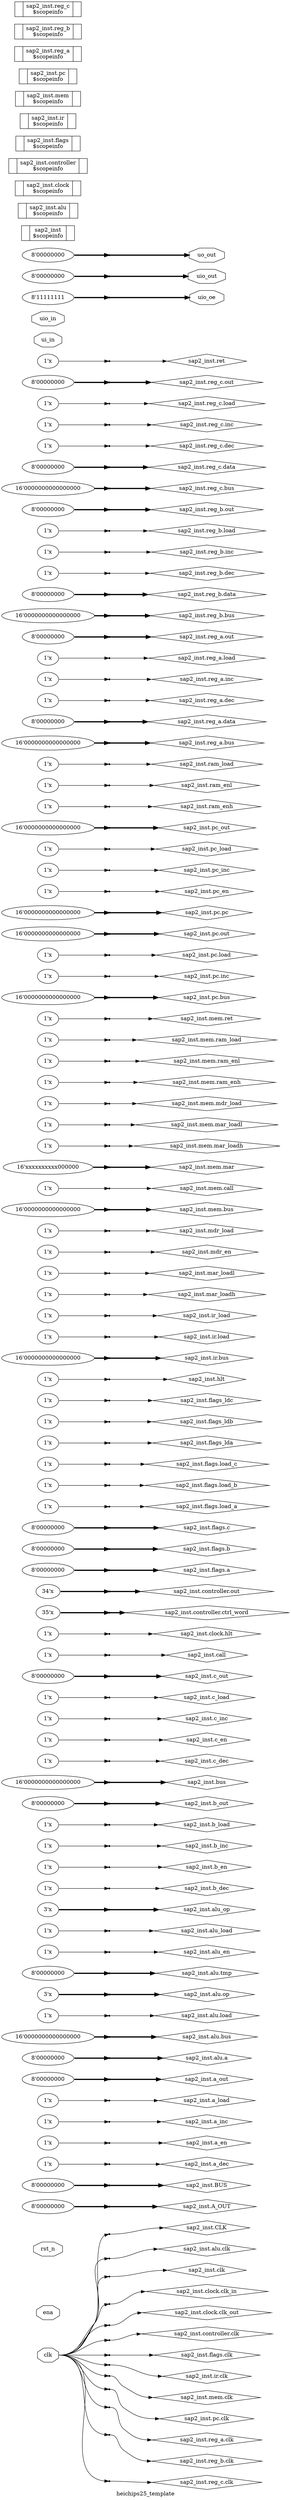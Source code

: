 digraph "heichips25_template" {
label="heichips25_template";
rankdir="LR";
remincross=true;
n1 [ shape=octagon, label="clk", color="black", fontcolor="black"];
n2 [ shape=octagon, label="ena", color="black", fontcolor="black"];
n3 [ shape=octagon, label="rst_n", color="black", fontcolor="black"];
n4 [ shape=diamond, label="sap2_inst.A_OUT", color="black", fontcolor="black"];
n5 [ shape=diamond, label="sap2_inst.BUS", color="black", fontcolor="black"];
n6 [ shape=diamond, label="sap2_inst.CLK", color="black", fontcolor="black"];
n7 [ shape=diamond, label="sap2_inst.a_dec", color="black", fontcolor="black"];
n8 [ shape=diamond, label="sap2_inst.a_en", color="black", fontcolor="black"];
n9 [ shape=diamond, label="sap2_inst.a_inc", color="black", fontcolor="black"];
n10 [ shape=diamond, label="sap2_inst.a_load", color="black", fontcolor="black"];
n11 [ shape=diamond, label="sap2_inst.a_out", color="black", fontcolor="black"];
n12 [ shape=diamond, label="sap2_inst.alu.a", color="black", fontcolor="black"];
n13 [ shape=diamond, label="sap2_inst.alu.bus", color="black", fontcolor="black"];
n14 [ shape=diamond, label="sap2_inst.alu.clk", color="black", fontcolor="black"];
n15 [ shape=diamond, label="sap2_inst.alu.load", color="black", fontcolor="black"];
n16 [ shape=diamond, label="sap2_inst.alu.op", color="black", fontcolor="black"];
n17 [ shape=diamond, label="sap2_inst.alu.tmp", color="black", fontcolor="black"];
n18 [ shape=diamond, label="sap2_inst.alu_en", color="black", fontcolor="black"];
n19 [ shape=diamond, label="sap2_inst.alu_load", color="black", fontcolor="black"];
n20 [ shape=diamond, label="sap2_inst.alu_op", color="black", fontcolor="black"];
n21 [ shape=diamond, label="sap2_inst.b_dec", color="black", fontcolor="black"];
n22 [ shape=diamond, label="sap2_inst.b_en", color="black", fontcolor="black"];
n23 [ shape=diamond, label="sap2_inst.b_inc", color="black", fontcolor="black"];
n24 [ shape=diamond, label="sap2_inst.b_load", color="black", fontcolor="black"];
n25 [ shape=diamond, label="sap2_inst.b_out", color="black", fontcolor="black"];
n26 [ shape=diamond, label="sap2_inst.bus", color="black", fontcolor="black"];
n27 [ shape=diamond, label="sap2_inst.c_dec", color="black", fontcolor="black"];
n28 [ shape=diamond, label="sap2_inst.c_en", color="black", fontcolor="black"];
n29 [ shape=diamond, label="sap2_inst.c_inc", color="black", fontcolor="black"];
n30 [ shape=diamond, label="sap2_inst.c_load", color="black", fontcolor="black"];
n31 [ shape=diamond, label="sap2_inst.c_out", color="black", fontcolor="black"];
n32 [ shape=diamond, label="sap2_inst.call", color="black", fontcolor="black"];
n33 [ shape=diamond, label="sap2_inst.clk", color="black", fontcolor="black"];
n34 [ shape=diamond, label="sap2_inst.clock.clk_in", color="black", fontcolor="black"];
n35 [ shape=diamond, label="sap2_inst.clock.clk_out", color="black", fontcolor="black"];
n36 [ shape=diamond, label="sap2_inst.clock.hlt", color="black", fontcolor="black"];
n37 [ shape=diamond, label="sap2_inst.controller.clk", color="black", fontcolor="black"];
n38 [ shape=diamond, label="sap2_inst.controller.ctrl_word", color="black", fontcolor="black"];
n39 [ shape=diamond, label="sap2_inst.controller.out", color="black", fontcolor="black"];
n40 [ shape=diamond, label="sap2_inst.flags.a", color="black", fontcolor="black"];
n41 [ shape=diamond, label="sap2_inst.flags.b", color="black", fontcolor="black"];
n42 [ shape=diamond, label="sap2_inst.flags.c", color="black", fontcolor="black"];
n43 [ shape=diamond, label="sap2_inst.flags.clk", color="black", fontcolor="black"];
n44 [ shape=diamond, label="sap2_inst.flags.load_a", color="black", fontcolor="black"];
n45 [ shape=diamond, label="sap2_inst.flags.load_b", color="black", fontcolor="black"];
n46 [ shape=diamond, label="sap2_inst.flags.load_c", color="black", fontcolor="black"];
n47 [ shape=diamond, label="sap2_inst.flags_lda", color="black", fontcolor="black"];
n48 [ shape=diamond, label="sap2_inst.flags_ldb", color="black", fontcolor="black"];
n49 [ shape=diamond, label="sap2_inst.flags_ldc", color="black", fontcolor="black"];
n50 [ shape=diamond, label="sap2_inst.hlt", color="black", fontcolor="black"];
n51 [ shape=diamond, label="sap2_inst.ir.bus", color="black", fontcolor="black"];
n52 [ shape=diamond, label="sap2_inst.ir.clk", color="black", fontcolor="black"];
n53 [ shape=diamond, label="sap2_inst.ir.load", color="black", fontcolor="black"];
n54 [ shape=diamond, label="sap2_inst.ir_load", color="black", fontcolor="black"];
n55 [ shape=diamond, label="sap2_inst.mar_loadh", color="black", fontcolor="black"];
n56 [ shape=diamond, label="sap2_inst.mar_loadl", color="black", fontcolor="black"];
n57 [ shape=diamond, label="sap2_inst.mdr_en", color="black", fontcolor="black"];
n58 [ shape=diamond, label="sap2_inst.mdr_load", color="black", fontcolor="black"];
n59 [ shape=diamond, label="sap2_inst.mem.bus", color="black", fontcolor="black"];
n60 [ shape=diamond, label="sap2_inst.mem.call", color="black", fontcolor="black"];
n61 [ shape=diamond, label="sap2_inst.mem.clk", color="black", fontcolor="black"];
n62 [ shape=diamond, label="sap2_inst.mem.mar", color="black", fontcolor="black"];
n63 [ shape=diamond, label="sap2_inst.mem.mar_loadh", color="black", fontcolor="black"];
n64 [ shape=diamond, label="sap2_inst.mem.mar_loadl", color="black", fontcolor="black"];
n65 [ shape=diamond, label="sap2_inst.mem.mdr_load", color="black", fontcolor="black"];
n66 [ shape=diamond, label="sap2_inst.mem.ram_enh", color="black", fontcolor="black"];
n67 [ shape=diamond, label="sap2_inst.mem.ram_enl", color="black", fontcolor="black"];
n68 [ shape=diamond, label="sap2_inst.mem.ram_load", color="black", fontcolor="black"];
n69 [ shape=diamond, label="sap2_inst.mem.ret", color="black", fontcolor="black"];
n70 [ shape=diamond, label="sap2_inst.pc.bus", color="black", fontcolor="black"];
n71 [ shape=diamond, label="sap2_inst.pc.clk", color="black", fontcolor="black"];
n72 [ shape=diamond, label="sap2_inst.pc.inc", color="black", fontcolor="black"];
n73 [ shape=diamond, label="sap2_inst.pc.load", color="black", fontcolor="black"];
n74 [ shape=diamond, label="sap2_inst.pc.out", color="black", fontcolor="black"];
n75 [ shape=diamond, label="sap2_inst.pc.pc", color="black", fontcolor="black"];
n76 [ shape=diamond, label="sap2_inst.pc_en", color="black", fontcolor="black"];
n77 [ shape=diamond, label="sap2_inst.pc_inc", color="black", fontcolor="black"];
n78 [ shape=diamond, label="sap2_inst.pc_load", color="black", fontcolor="black"];
n79 [ shape=diamond, label="sap2_inst.pc_out", color="black", fontcolor="black"];
n80 [ shape=diamond, label="sap2_inst.ram_enh", color="black", fontcolor="black"];
n81 [ shape=diamond, label="sap2_inst.ram_enl", color="black", fontcolor="black"];
n82 [ shape=diamond, label="sap2_inst.ram_load", color="black", fontcolor="black"];
n83 [ shape=diamond, label="sap2_inst.reg_a.bus", color="black", fontcolor="black"];
n84 [ shape=diamond, label="sap2_inst.reg_a.clk", color="black", fontcolor="black"];
n85 [ shape=diamond, label="sap2_inst.reg_a.data", color="black", fontcolor="black"];
n86 [ shape=diamond, label="sap2_inst.reg_a.dec", color="black", fontcolor="black"];
n87 [ shape=diamond, label="sap2_inst.reg_a.inc", color="black", fontcolor="black"];
n88 [ shape=diamond, label="sap2_inst.reg_a.load", color="black", fontcolor="black"];
n89 [ shape=diamond, label="sap2_inst.reg_a.out", color="black", fontcolor="black"];
n90 [ shape=diamond, label="sap2_inst.reg_b.bus", color="black", fontcolor="black"];
n91 [ shape=diamond, label="sap2_inst.reg_b.clk", color="black", fontcolor="black"];
n92 [ shape=diamond, label="sap2_inst.reg_b.data", color="black", fontcolor="black"];
n93 [ shape=diamond, label="sap2_inst.reg_b.dec", color="black", fontcolor="black"];
n94 [ shape=diamond, label="sap2_inst.reg_b.inc", color="black", fontcolor="black"];
n95 [ shape=diamond, label="sap2_inst.reg_b.load", color="black", fontcolor="black"];
n96 [ shape=diamond, label="sap2_inst.reg_b.out", color="black", fontcolor="black"];
n97 [ shape=diamond, label="sap2_inst.reg_c.bus", color="black", fontcolor="black"];
n98 [ shape=diamond, label="sap2_inst.reg_c.clk", color="black", fontcolor="black"];
n99 [ shape=diamond, label="sap2_inst.reg_c.data", color="black", fontcolor="black"];
n100 [ shape=diamond, label="sap2_inst.reg_c.dec", color="black", fontcolor="black"];
n101 [ shape=diamond, label="sap2_inst.reg_c.inc", color="black", fontcolor="black"];
n102 [ shape=diamond, label="sap2_inst.reg_c.load", color="black", fontcolor="black"];
n103 [ shape=diamond, label="sap2_inst.reg_c.out", color="black", fontcolor="black"];
n104 [ shape=diamond, label="sap2_inst.ret", color="black", fontcolor="black"];
n105 [ shape=octagon, label="ui_in", color="black", fontcolor="black"];
n106 [ shape=octagon, label="uio_in", color="black", fontcolor="black"];
n107 [ shape=octagon, label="uio_oe", color="black", fontcolor="black"];
n108 [ shape=octagon, label="uio_out", color="black", fontcolor="black"];
n109 [ shape=octagon, label="uo_out", color="black", fontcolor="black"];
c110 [ shape=record, label="{{}|sap2_inst\n$scopeinfo|{}}",  ];
c111 [ shape=record, label="{{}|sap2_inst.alu\n$scopeinfo|{}}",  ];
c112 [ shape=record, label="{{}|sap2_inst.clock\n$scopeinfo|{}}",  ];
c113 [ shape=record, label="{{}|sap2_inst.controller\n$scopeinfo|{}}",  ];
c114 [ shape=record, label="{{}|sap2_inst.flags\n$scopeinfo|{}}",  ];
c115 [ shape=record, label="{{}|sap2_inst.ir\n$scopeinfo|{}}",  ];
c116 [ shape=record, label="{{}|sap2_inst.mem\n$scopeinfo|{}}",  ];
c117 [ shape=record, label="{{}|sap2_inst.pc\n$scopeinfo|{}}",  ];
c118 [ shape=record, label="{{}|sap2_inst.reg_a\n$scopeinfo|{}}",  ];
c119 [ shape=record, label="{{}|sap2_inst.reg_b\n$scopeinfo|{}}",  ];
c120 [ shape=record, label="{{}|sap2_inst.reg_c\n$scopeinfo|{}}",  ];
v0 [ label="8'00000000" ];
x1 [shape=point, ];
v2 [ label="8'00000000" ];
x3 [shape=point, ];
x4 [shape=point, ];
v5 [ label="1'x" ];
x6 [shape=point, ];
v7 [ label="1'x" ];
x8 [shape=point, ];
v9 [ label="1'x" ];
x10 [shape=point, ];
v11 [ label="1'x" ];
x12 [shape=point, ];
v13 [ label="8'00000000" ];
x14 [shape=point, ];
v15 [ label="8'00000000" ];
x16 [shape=point, ];
v17 [ label="16'0000000000000000" ];
x18 [shape=point, ];
x19 [shape=point, ];
v20 [ label="1'x" ];
x21 [shape=point, ];
v22 [ label="3'x" ];
x23 [shape=point, ];
v24 [ label="8'00000000" ];
x25 [shape=point, ];
v26 [ label="1'x" ];
x27 [shape=point, ];
v28 [ label="1'x" ];
x29 [shape=point, ];
v30 [ label="3'x" ];
x31 [shape=point, ];
v32 [ label="1'x" ];
x33 [shape=point, ];
v34 [ label="1'x" ];
x35 [shape=point, ];
v36 [ label="1'x" ];
x37 [shape=point, ];
v38 [ label="1'x" ];
x39 [shape=point, ];
v40 [ label="8'00000000" ];
x41 [shape=point, ];
v42 [ label="16'0000000000000000" ];
x43 [shape=point, ];
v44 [ label="1'x" ];
x45 [shape=point, ];
v46 [ label="1'x" ];
x47 [shape=point, ];
v48 [ label="1'x" ];
x49 [shape=point, ];
v50 [ label="1'x" ];
x51 [shape=point, ];
v52 [ label="8'00000000" ];
x53 [shape=point, ];
v54 [ label="1'x" ];
x55 [shape=point, ];
x56 [shape=point, ];
x57 [shape=point, ];
x58 [shape=point, ];
v59 [ label="1'x" ];
x60 [shape=point, ];
x61 [shape=point, ];
v62 [ label="35'x" ];
x63 [shape=point, ];
v64 [ label="34'x" ];
x65 [shape=point, ];
v66 [ label="8'00000000" ];
x67 [shape=point, ];
v68 [ label="8'00000000" ];
x69 [shape=point, ];
v70 [ label="8'00000000" ];
x71 [shape=point, ];
x72 [shape=point, ];
v73 [ label="1'x" ];
x74 [shape=point, ];
v75 [ label="1'x" ];
x76 [shape=point, ];
v77 [ label="1'x" ];
x78 [shape=point, ];
v79 [ label="1'x" ];
x80 [shape=point, ];
v81 [ label="1'x" ];
x82 [shape=point, ];
v83 [ label="1'x" ];
x84 [shape=point, ];
v85 [ label="1'x" ];
x86 [shape=point, ];
v87 [ label="16'0000000000000000" ];
x88 [shape=point, ];
x89 [shape=point, ];
v90 [ label="1'x" ];
x91 [shape=point, ];
v92 [ label="1'x" ];
x93 [shape=point, ];
v94 [ label="1'x" ];
x95 [shape=point, ];
v96 [ label="1'x" ];
x97 [shape=point, ];
v98 [ label="1'x" ];
x99 [shape=point, ];
v100 [ label="1'x" ];
x101 [shape=point, ];
v102 [ label="16'0000000000000000" ];
x103 [shape=point, ];
v104 [ label="1'x" ];
x105 [shape=point, ];
x106 [shape=point, ];
v107 [ label="16'xxxxxxxxxx000000" ];
x108 [shape=point, ];
v109 [ label="1'x" ];
x110 [shape=point, ];
v111 [ label="1'x" ];
x112 [shape=point, ];
v113 [ label="1'x" ];
x114 [shape=point, ];
v115 [ label="1'x" ];
x116 [shape=point, ];
v117 [ label="1'x" ];
x118 [shape=point, ];
v119 [ label="1'x" ];
x120 [shape=point, ];
v121 [ label="1'x" ];
x122 [shape=point, ];
v123 [ label="16'0000000000000000" ];
x124 [shape=point, ];
x125 [shape=point, ];
v126 [ label="1'x" ];
x127 [shape=point, ];
v128 [ label="1'x" ];
x129 [shape=point, ];
v130 [ label="16'0000000000000000" ];
x131 [shape=point, ];
v132 [ label="16'0000000000000000" ];
x133 [shape=point, ];
v134 [ label="1'x" ];
x135 [shape=point, ];
v136 [ label="1'x" ];
x137 [shape=point, ];
v138 [ label="1'x" ];
x139 [shape=point, ];
v140 [ label="16'0000000000000000" ];
x141 [shape=point, ];
v142 [ label="1'x" ];
x143 [shape=point, ];
v144 [ label="1'x" ];
x145 [shape=point, ];
v146 [ label="1'x" ];
x147 [shape=point, ];
v148 [ label="16'0000000000000000" ];
x149 [shape=point, ];
x150 [shape=point, ];
v151 [ label="8'00000000" ];
x152 [shape=point, ];
v153 [ label="1'x" ];
x154 [shape=point, ];
v155 [ label="1'x" ];
x156 [shape=point, ];
v157 [ label="1'x" ];
x158 [shape=point, ];
v159 [ label="8'00000000" ];
x160 [shape=point, ];
v161 [ label="16'0000000000000000" ];
x162 [shape=point, ];
x163 [shape=point, ];
v164 [ label="8'00000000" ];
x165 [shape=point, ];
v166 [ label="1'x" ];
x167 [shape=point, ];
v168 [ label="1'x" ];
x169 [shape=point, ];
v170 [ label="1'x" ];
x171 [shape=point, ];
v172 [ label="8'00000000" ];
x173 [shape=point, ];
v174 [ label="16'0000000000000000" ];
x175 [shape=point, ];
x176 [shape=point, ];
v177 [ label="8'00000000" ];
x178 [shape=point, ];
v179 [ label="1'x" ];
x180 [shape=point, ];
v181 [ label="1'x" ];
x182 [shape=point, ];
v183 [ label="1'x" ];
x184 [shape=point, ];
v185 [ label="8'00000000" ];
x186 [shape=point, ];
v187 [ label="1'x" ];
x188 [shape=point, ];
v189 [ label="8'11111111" ];
x190 [shape=point, ];
v191 [ label="8'00000000" ];
x192 [shape=point, ];
v193 [ label="8'00000000" ];
x194 [shape=point, ];
n1:e -> x106:w [color="black", fontcolor="black", label=""];
n1:e -> x125:w [color="black", fontcolor="black", label=""];
n1:e -> x150:w [color="black", fontcolor="black", label=""];
n1:e -> x163:w [color="black", fontcolor="black", label=""];
n1:e -> x176:w [color="black", fontcolor="black", label=""];
n1:e -> x19:w [color="black", fontcolor="black", label=""];
n1:e -> x4:w [color="black", fontcolor="black", label=""];
n1:e -> x56:w [color="black", fontcolor="black", label=""];
n1:e -> x57:w [color="black", fontcolor="black", label=""];
n1:e -> x58:w [color="black", fontcolor="black", label=""];
n1:e -> x61:w [color="black", fontcolor="black", label=""];
n1:e -> x72:w [color="black", fontcolor="black", label=""];
n1:e -> x89:w [color="black", fontcolor="black", label=""];
x12:e -> n10:w [color="black", fontcolor="black", label=""];
x180:e -> n100:w [color="black", fontcolor="black", label=""];
x182:e -> n101:w [color="black", fontcolor="black", label=""];
x184:e -> n102:w [color="black", fontcolor="black", label=""];
x186:e -> n103:w [color="black", fontcolor="black", style="setlinewidth(3)", label=""];
x188:e -> n104:w [color="black", fontcolor="black", label=""];
x190:e -> n107:w [color="black", fontcolor="black", style="setlinewidth(3)", label=""];
x192:e -> n108:w [color="black", fontcolor="black", style="setlinewidth(3)", label=""];
x194:e -> n109:w [color="black", fontcolor="black", style="setlinewidth(3)", label=""];
x14:e -> n11:w [color="black", fontcolor="black", style="setlinewidth(3)", label=""];
x16:e -> n12:w [color="black", fontcolor="black", style="setlinewidth(3)", label=""];
x18:e -> n13:w [color="black", fontcolor="black", style="setlinewidth(3)", label=""];
x19:e -> n14:w [color="black", fontcolor="black", label=""];
x21:e -> n15:w [color="black", fontcolor="black", label=""];
x23:e -> n16:w [color="black", fontcolor="black", style="setlinewidth(3)", label=""];
x25:e -> n17:w [color="black", fontcolor="black", style="setlinewidth(3)", label=""];
x27:e -> n18:w [color="black", fontcolor="black", label=""];
x29:e -> n19:w [color="black", fontcolor="black", label=""];
x31:e -> n20:w [color="black", fontcolor="black", style="setlinewidth(3)", label=""];
x33:e -> n21:w [color="black", fontcolor="black", label=""];
x35:e -> n22:w [color="black", fontcolor="black", label=""];
x37:e -> n23:w [color="black", fontcolor="black", label=""];
x39:e -> n24:w [color="black", fontcolor="black", label=""];
x41:e -> n25:w [color="black", fontcolor="black", style="setlinewidth(3)", label=""];
x43:e -> n26:w [color="black", fontcolor="black", style="setlinewidth(3)", label=""];
x45:e -> n27:w [color="black", fontcolor="black", label=""];
x47:e -> n28:w [color="black", fontcolor="black", label=""];
x49:e -> n29:w [color="black", fontcolor="black", label=""];
x51:e -> n30:w [color="black", fontcolor="black", label=""];
x53:e -> n31:w [color="black", fontcolor="black", style="setlinewidth(3)", label=""];
x55:e -> n32:w [color="black", fontcolor="black", label=""];
x56:e -> n33:w [color="black", fontcolor="black", label=""];
x57:e -> n34:w [color="black", fontcolor="black", label=""];
x58:e -> n35:w [color="black", fontcolor="black", label=""];
x60:e -> n36:w [color="black", fontcolor="black", label=""];
x61:e -> n37:w [color="black", fontcolor="black", label=""];
x63:e -> n38:w [color="black", fontcolor="black", style="setlinewidth(3)", label=""];
x65:e -> n39:w [color="black", fontcolor="black", style="setlinewidth(3)", label=""];
x1:e -> n4:w [color="black", fontcolor="black", style="setlinewidth(3)", label=""];
x67:e -> n40:w [color="black", fontcolor="black", style="setlinewidth(3)", label=""];
x69:e -> n41:w [color="black", fontcolor="black", style="setlinewidth(3)", label=""];
x71:e -> n42:w [color="black", fontcolor="black", style="setlinewidth(3)", label=""];
x72:e -> n43:w [color="black", fontcolor="black", label=""];
x74:e -> n44:w [color="black", fontcolor="black", label=""];
x76:e -> n45:w [color="black", fontcolor="black", label=""];
x78:e -> n46:w [color="black", fontcolor="black", label=""];
x80:e -> n47:w [color="black", fontcolor="black", label=""];
x82:e -> n48:w [color="black", fontcolor="black", label=""];
x84:e -> n49:w [color="black", fontcolor="black", label=""];
x3:e -> n5:w [color="black", fontcolor="black", style="setlinewidth(3)", label=""];
x86:e -> n50:w [color="black", fontcolor="black", label=""];
x88:e -> n51:w [color="black", fontcolor="black", style="setlinewidth(3)", label=""];
x89:e -> n52:w [color="black", fontcolor="black", label=""];
x91:e -> n53:w [color="black", fontcolor="black", label=""];
x93:e -> n54:w [color="black", fontcolor="black", label=""];
x95:e -> n55:w [color="black", fontcolor="black", label=""];
x97:e -> n56:w [color="black", fontcolor="black", label=""];
x99:e -> n57:w [color="black", fontcolor="black", label=""];
x101:e -> n58:w [color="black", fontcolor="black", label=""];
x103:e -> n59:w [color="black", fontcolor="black", style="setlinewidth(3)", label=""];
x4:e -> n6:w [color="black", fontcolor="black", label=""];
x105:e -> n60:w [color="black", fontcolor="black", label=""];
x106:e -> n61:w [color="black", fontcolor="black", label=""];
x108:e -> n62:w [color="black", fontcolor="black", style="setlinewidth(3)", label=""];
x110:e -> n63:w [color="black", fontcolor="black", label=""];
x112:e -> n64:w [color="black", fontcolor="black", label=""];
x114:e -> n65:w [color="black", fontcolor="black", label=""];
x116:e -> n66:w [color="black", fontcolor="black", label=""];
x118:e -> n67:w [color="black", fontcolor="black", label=""];
x120:e -> n68:w [color="black", fontcolor="black", label=""];
x122:e -> n69:w [color="black", fontcolor="black", label=""];
x6:e -> n7:w [color="black", fontcolor="black", label=""];
x124:e -> n70:w [color="black", fontcolor="black", style="setlinewidth(3)", label=""];
x125:e -> n71:w [color="black", fontcolor="black", label=""];
x127:e -> n72:w [color="black", fontcolor="black", label=""];
x129:e -> n73:w [color="black", fontcolor="black", label=""];
x131:e -> n74:w [color="black", fontcolor="black", style="setlinewidth(3)", label=""];
x133:e -> n75:w [color="black", fontcolor="black", style="setlinewidth(3)", label=""];
x135:e -> n76:w [color="black", fontcolor="black", label=""];
x137:e -> n77:w [color="black", fontcolor="black", label=""];
x139:e -> n78:w [color="black", fontcolor="black", label=""];
x141:e -> n79:w [color="black", fontcolor="black", style="setlinewidth(3)", label=""];
x8:e -> n8:w [color="black", fontcolor="black", label=""];
x143:e -> n80:w [color="black", fontcolor="black", label=""];
x145:e -> n81:w [color="black", fontcolor="black", label=""];
x147:e -> n82:w [color="black", fontcolor="black", label=""];
x149:e -> n83:w [color="black", fontcolor="black", style="setlinewidth(3)", label=""];
x150:e -> n84:w [color="black", fontcolor="black", label=""];
x152:e -> n85:w [color="black", fontcolor="black", style="setlinewidth(3)", label=""];
x154:e -> n86:w [color="black", fontcolor="black", label=""];
x156:e -> n87:w [color="black", fontcolor="black", label=""];
x158:e -> n88:w [color="black", fontcolor="black", label=""];
x160:e -> n89:w [color="black", fontcolor="black", style="setlinewidth(3)", label=""];
x10:e -> n9:w [color="black", fontcolor="black", label=""];
x162:e -> n90:w [color="black", fontcolor="black", style="setlinewidth(3)", label=""];
x163:e -> n91:w [color="black", fontcolor="black", label=""];
x165:e -> n92:w [color="black", fontcolor="black", style="setlinewidth(3)", label=""];
x167:e -> n93:w [color="black", fontcolor="black", label=""];
x169:e -> n94:w [color="black", fontcolor="black", label=""];
x171:e -> n95:w [color="black", fontcolor="black", label=""];
x173:e -> n96:w [color="black", fontcolor="black", style="setlinewidth(3)", label=""];
x175:e -> n97:w [color="black", fontcolor="black", style="setlinewidth(3)", label=""];
x176:e -> n98:w [color="black", fontcolor="black", label=""];
x178:e -> n99:w [color="black", fontcolor="black", style="setlinewidth(3)", label=""];
v0:e -> x1:w [color="black", fontcolor="black", style="setlinewidth(3)", label=""];
v100:e -> x101:w [color="black", fontcolor="black", label=""];
v102:e -> x103:w [color="black", fontcolor="black", style="setlinewidth(3)", label=""];
v104:e -> x105:w [color="black", fontcolor="black", label=""];
v107:e -> x108:w [color="black", fontcolor="black", style="setlinewidth(3)", label=""];
v109:e -> x110:w [color="black", fontcolor="black", label=""];
v11:e -> x12:w [color="black", fontcolor="black", label=""];
v111:e -> x112:w [color="black", fontcolor="black", label=""];
v113:e -> x114:w [color="black", fontcolor="black", label=""];
v115:e -> x116:w [color="black", fontcolor="black", label=""];
v117:e -> x118:w [color="black", fontcolor="black", label=""];
v119:e -> x120:w [color="black", fontcolor="black", label=""];
v121:e -> x122:w [color="black", fontcolor="black", label=""];
v123:e -> x124:w [color="black", fontcolor="black", style="setlinewidth(3)", label=""];
v126:e -> x127:w [color="black", fontcolor="black", label=""];
v128:e -> x129:w [color="black", fontcolor="black", label=""];
v13:e -> x14:w [color="black", fontcolor="black", style="setlinewidth(3)", label=""];
v130:e -> x131:w [color="black", fontcolor="black", style="setlinewidth(3)", label=""];
v132:e -> x133:w [color="black", fontcolor="black", style="setlinewidth(3)", label=""];
v134:e -> x135:w [color="black", fontcolor="black", label=""];
v136:e -> x137:w [color="black", fontcolor="black", label=""];
v138:e -> x139:w [color="black", fontcolor="black", label=""];
v140:e -> x141:w [color="black", fontcolor="black", style="setlinewidth(3)", label=""];
v142:e -> x143:w [color="black", fontcolor="black", label=""];
v144:e -> x145:w [color="black", fontcolor="black", label=""];
v146:e -> x147:w [color="black", fontcolor="black", label=""];
v148:e -> x149:w [color="black", fontcolor="black", style="setlinewidth(3)", label=""];
v15:e -> x16:w [color="black", fontcolor="black", style="setlinewidth(3)", label=""];
v151:e -> x152:w [color="black", fontcolor="black", style="setlinewidth(3)", label=""];
v153:e -> x154:w [color="black", fontcolor="black", label=""];
v155:e -> x156:w [color="black", fontcolor="black", label=""];
v157:e -> x158:w [color="black", fontcolor="black", label=""];
v159:e -> x160:w [color="black", fontcolor="black", style="setlinewidth(3)", label=""];
v161:e -> x162:w [color="black", fontcolor="black", style="setlinewidth(3)", label=""];
v164:e -> x165:w [color="black", fontcolor="black", style="setlinewidth(3)", label=""];
v166:e -> x167:w [color="black", fontcolor="black", label=""];
v168:e -> x169:w [color="black", fontcolor="black", label=""];
v17:e -> x18:w [color="black", fontcolor="black", style="setlinewidth(3)", label=""];
v170:e -> x171:w [color="black", fontcolor="black", label=""];
v172:e -> x173:w [color="black", fontcolor="black", style="setlinewidth(3)", label=""];
v174:e -> x175:w [color="black", fontcolor="black", style="setlinewidth(3)", label=""];
v177:e -> x178:w [color="black", fontcolor="black", style="setlinewidth(3)", label=""];
v179:e -> x180:w [color="black", fontcolor="black", label=""];
v181:e -> x182:w [color="black", fontcolor="black", label=""];
v183:e -> x184:w [color="black", fontcolor="black", label=""];
v185:e -> x186:w [color="black", fontcolor="black", style="setlinewidth(3)", label=""];
v187:e -> x188:w [color="black", fontcolor="black", label=""];
v189:e -> x190:w [color="black", fontcolor="black", style="setlinewidth(3)", label=""];
v191:e -> x192:w [color="black", fontcolor="black", style="setlinewidth(3)", label=""];
v193:e -> x194:w [color="black", fontcolor="black", style="setlinewidth(3)", label=""];
v2:e -> x3:w [color="black", fontcolor="black", style="setlinewidth(3)", label=""];
v20:e -> x21:w [color="black", fontcolor="black", label=""];
v22:e -> x23:w [color="black", fontcolor="black", style="setlinewidth(3)", label=""];
v24:e -> x25:w [color="black", fontcolor="black", style="setlinewidth(3)", label=""];
v26:e -> x27:w [color="black", fontcolor="black", label=""];
v28:e -> x29:w [color="black", fontcolor="black", label=""];
v30:e -> x31:w [color="black", fontcolor="black", style="setlinewidth(3)", label=""];
v32:e -> x33:w [color="black", fontcolor="black", label=""];
v34:e -> x35:w [color="black", fontcolor="black", label=""];
v36:e -> x37:w [color="black", fontcolor="black", label=""];
v38:e -> x39:w [color="black", fontcolor="black", label=""];
v40:e -> x41:w [color="black", fontcolor="black", style="setlinewidth(3)", label=""];
v42:e -> x43:w [color="black", fontcolor="black", style="setlinewidth(3)", label=""];
v44:e -> x45:w [color="black", fontcolor="black", label=""];
v46:e -> x47:w [color="black", fontcolor="black", label=""];
v48:e -> x49:w [color="black", fontcolor="black", label=""];
v5:e -> x6:w [color="black", fontcolor="black", label=""];
v50:e -> x51:w [color="black", fontcolor="black", label=""];
v52:e -> x53:w [color="black", fontcolor="black", style="setlinewidth(3)", label=""];
v54:e -> x55:w [color="black", fontcolor="black", label=""];
v59:e -> x60:w [color="black", fontcolor="black", label=""];
v62:e -> x63:w [color="black", fontcolor="black", style="setlinewidth(3)", label=""];
v64:e -> x65:w [color="black", fontcolor="black", style="setlinewidth(3)", label=""];
v66:e -> x67:w [color="black", fontcolor="black", style="setlinewidth(3)", label=""];
v68:e -> x69:w [color="black", fontcolor="black", style="setlinewidth(3)", label=""];
v7:e -> x8:w [color="black", fontcolor="black", label=""];
v70:e -> x71:w [color="black", fontcolor="black", style="setlinewidth(3)", label=""];
v73:e -> x74:w [color="black", fontcolor="black", label=""];
v75:e -> x76:w [color="black", fontcolor="black", label=""];
v77:e -> x78:w [color="black", fontcolor="black", label=""];
v79:e -> x80:w [color="black", fontcolor="black", label=""];
v81:e -> x82:w [color="black", fontcolor="black", label=""];
v83:e -> x84:w [color="black", fontcolor="black", label=""];
v85:e -> x86:w [color="black", fontcolor="black", label=""];
v87:e -> x88:w [color="black", fontcolor="black", style="setlinewidth(3)", label=""];
v9:e -> x10:w [color="black", fontcolor="black", label=""];
v90:e -> x91:w [color="black", fontcolor="black", label=""];
v92:e -> x93:w [color="black", fontcolor="black", label=""];
v94:e -> x95:w [color="black", fontcolor="black", label=""];
v96:e -> x97:w [color="black", fontcolor="black", label=""];
v98:e -> x99:w [color="black", fontcolor="black", label=""];
}

